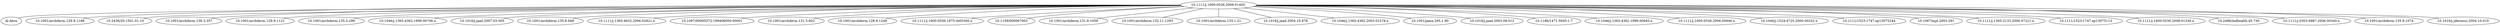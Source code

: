 strict graph mind_map164 {
	"10.1111/j.1600-0536.2008.01405." -- "Al-Abou"
	"10.1111/j.1600-0536.2008.01405." -- "10.1001/archderm.129.9.1188"
	"10.1111/j.1600-0536.2008.01405." -- "10.2436/20.1501.01.10"
	"10.1111/j.1600-0536.2008.01405." -- "10.1001/archderm.136.3.357"
	"10.1111/j.1600-0536.2008.01405." -- "10.1001/archderm.129.9.1121"
	"10.1111/j.1600-0536.2008.01405." -- "10.1001/archderm.135.3.299"
	"10.1111/j.1600-0536.2008.01405." -- "10.1046/j.1365-4362.1999.00706.x"
	"10.1111/j.1600-0536.2008.01405." -- "10.1016/j.jaad.2007.03.005"
	"10.1111/j.1600-0536.2008.01405." -- "10.1001/archderm.135.8.948"
	"10.1111/j.1600-0536.2008.01405." -- "10.1111/j.1365-4632.2006.02821.x"
	"10.1111/j.1600-0536.2008.01405." -- "10.1097/00000372-199406000-00001"
	"10.1111/j.1600-0536.2008.01405." -- "10.1001/archderm.131.5.602"
	"10.1111/j.1600-0536.2008.01405." -- "10.1001/archderm.128.9.1249"
	"10.1111/j.1600-0536.2008.01405." -- "10.1111/j.1600-0536.1975.tb05300.x"
	"10.1111/j.1600-0536.2008.01405." -- "10.1159/000067003"
	"10.1111/j.1600-0536.2008.01405." -- "10.1001/archderm.131.9.1059"
	"10.1111/j.1600-0536.2008.01405." -- "10.1001/archderm.132.11.1293"
	"10.1111/j.1600-0536.2008.01405." -- "10.1001/archderm.133.1.21"
	"10.1111/j.1600-0536.2008.01405." -- "10.1016/j.jaad.2004.10.878"
	"10.1111/j.1600-0536.2008.01405." -- "10.1046/j.1365-4362.2003.01578.x"
	"10.1111/j.1600-0536.2008.01405." -- "10.1001/jama.295.1.90"
	"10.1111/j.1600-0536.2008.01405." -- "10.1016/j.jaad.2003.08.012"
	"10.1111/j.1600-0536.2008.01405." -- "10.1186/1471-5945-1-7"
	"10.1111/j.1600-0536.2008.01405." -- "10.1046/j.1365-4362.1999.00685.x"
	"10.1111/j.1600-0536.2008.01405." -- "10.1111/j.1600-0536.2006.00946.x"
	"10.1111/j.1600-0536.2008.01405." -- "10.1046/j.1524-4725.2000.00252.x"
	"10.1111/j.1600-0536.2008.01405." -- "10.1111/1523-1747.ep13075244"
	"10.1111/j.1600-0536.2008.01405." -- "10.1067/mjd.2003.291"
	"10.1111/j.1600-0536.2008.01405." -- "10.1111/j.1365-2133.2006.07221.x"
	"10.1111/j.1600-0536.2008.01405." -- "10.1111/1523-1747.ep13075113"
	"10.1111/j.1600-0536.2008.01405." -- "10.1111/j.1600-0536.2008.01330.x"
	"10.1111/j.1600-0536.2008.01405." -- "10.2486/indhealth.45.730"
	"10.1111/j.1600-0536.2008.01405." -- "10.1111/j.0303-6987.2006.00340.x"
	"10.1111/j.1600-0536.2008.01405." -- "10.1001/archderm.135.9.1074"
	"10.1111/j.1600-0536.2008.01405." -- "10.1016/j.jdermsci.2004.10.010"
}
